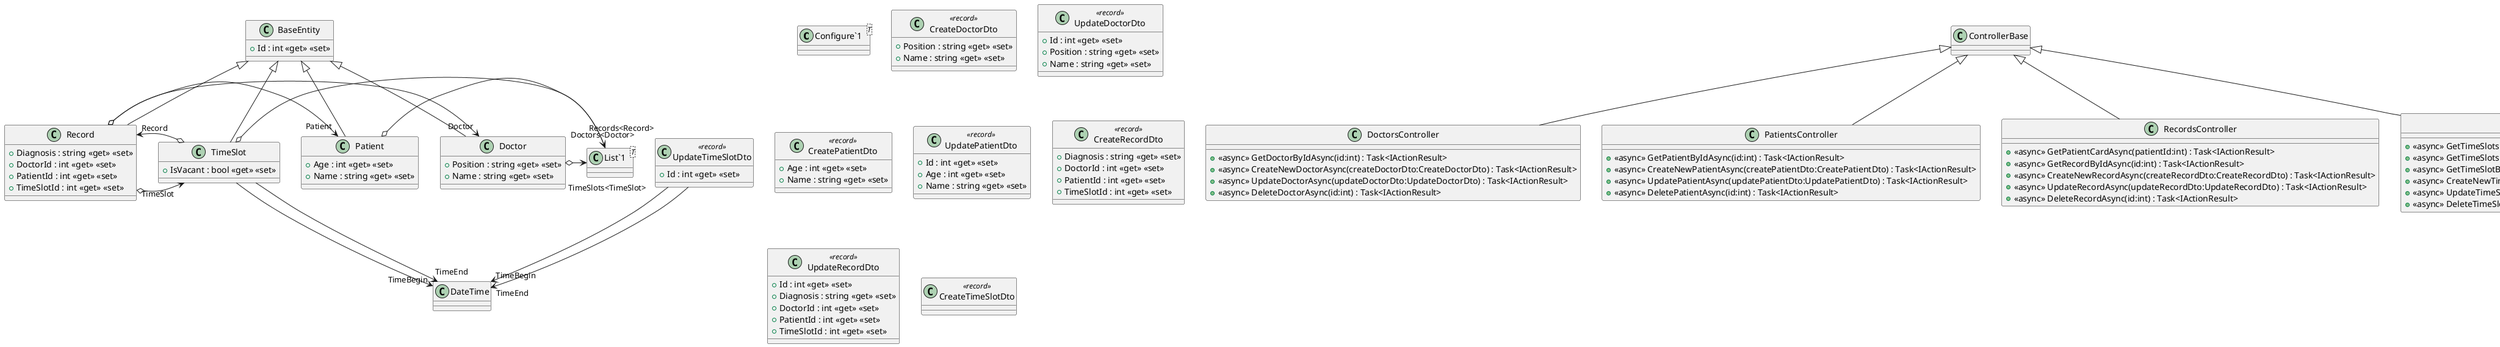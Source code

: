 @startuml
class "Configure`1"<T> {
}
class BaseEntity {
    + Id : int <<get>> <<set>>
}
class Doctor {
    + Position : string <<get>> <<set>>
    + Name : string <<get>> <<set>>
}
class "List`1"<T> {
}
BaseEntity <|-- Doctor
Doctor o-> "TimeSlots<TimeSlot>" "List`1"
class Patient {
    + Age : int <<get>> <<set>>
    + Name : string <<get>> <<set>>
}
class "List`1"<T> {
}
BaseEntity <|-- Patient
Patient o-> "Records<Record>" "List`1"
class Record {
    + Diagnosis : string <<get>> <<set>>
    + DoctorId : int <<get>> <<set>>
    + PatientId : int <<get>> <<set>>
    + TimeSlotId : int <<get>> <<set>>
}
BaseEntity <|-- Record
Record o-> "Doctor" Doctor
Record o-> "Patient" Patient
Record o-> "TimeSlot" TimeSlot
class TimeSlot {
    + IsVacant : bool <<get>> <<set>>
}
class "List`1"<T> {
}
BaseEntity <|-- TimeSlot
TimeSlot --> "TimeBegin" DateTime
TimeSlot --> "TimeEnd" DateTime
TimeSlot o-> "Doctors<Doctor>" "List`1"
TimeSlot o-> "Record" Record
class CreateDoctorDto <<record>> {
    + Position : string <<get>> <<set>>
    + Name : string <<get>> <<set>>
}
class UpdateDoctorDto <<record>> {
    + Id : int <<get>> <<set>>
    + Position : string <<get>> <<set>>
    + Name : string <<get>> <<set>>
}
class CreatePatientDto <<record>> {
    + Age : int <<get>> <<set>>
    + Name : string <<get>> <<set>>
}
class UpdatePatientDto <<record>> {
    + Id : int <<get>> <<set>>
    + Age : int <<get>> <<set>>
    + Name : string <<get>> <<set>>
}
class CreateRecordDto <<record>> {
    + Diagnosis : string <<get>> <<set>>
    + DoctorId : int <<get>> <<set>>
    + PatientId : int <<get>> <<set>>
    + TimeSlotId : int <<get>> <<set>>
}
class UpdateRecordDto <<record>> {
    + Id : int <<get>> <<set>>
    + Diagnosis : string <<get>> <<set>>
    + DoctorId : int <<get>> <<set>>
    + PatientId : int <<get>> <<set>>
    + TimeSlotId : int <<get>> <<set>>
}
class CreateTimeSlotDto <<record>> {
}
class UpdateTimeSlotDto <<record>> {
    + Id : int <<get>> <<set>>
}
UpdateTimeSlotDto --> "TimeBegin" DateTime
UpdateTimeSlotDto --> "TimeEnd" DateTime
class DoctorsController {
    + <<async>> GetDoctorByIdAsync(id:int) : Task<IActionResult>
    + <<async>> CreateNewDoctorAsync(createDoctorDto:CreateDoctorDto) : Task<IActionResult>
    + <<async>> UpdateDoctorAsync(updateDoctorDto:UpdateDoctorDto) : Task<IActionResult>
    + <<async>> DeleteDoctorAsync(id:int) : Task<IActionResult>
}
ControllerBase <|-- DoctorsController
class PatientsController {
    + <<async>> GetPatientByIdAsync(id:int) : Task<IActionResult>
    + <<async>> CreateNewPatientAsync(createPatientDto:CreatePatientDto) : Task<IActionResult>
    + <<async>> UpdatePatientAsync(updatePatientDto:UpdatePatientDto) : Task<IActionResult>
    + <<async>> DeletePatientAsync(id:int) : Task<IActionResult>
}
ControllerBase <|-- PatientsController
class RecordsController {
    + <<async>> GetPatientCardAsync(patientId:int) : Task<IActionResult>
    + <<async>> GetRecordByIdAsync(id:int) : Task<IActionResult>
    + <<async>> CreateNewRecordAsync(createRecordDto:CreateRecordDto) : Task<IActionResult>
    + <<async>> UpdateRecordAsync(updateRecordDto:UpdateRecordDto) : Task<IActionResult>
    + <<async>> DeleteRecordAsync(id:int) : Task<IActionResult>
}
ControllerBase <|-- RecordsController
class TimeSlotsController {
    + <<async>> GetTimeSlotsByDoctorsSpecialityAsync(speciality:string) : Task<IActionResult>
    + <<async>> GetTimeSlotsByDoctorAsync(doctorId:int) : Task<IActionResult>
    + <<async>> GetTimeSlotByIdAsync(id:int) : Task<IActionResult>
    + <<async>> CreateNewTimeSlotAsync(createTimeSlotDto:CreateTimeSlotDto) : Task<IActionResult>
    + <<async>> UpdateTimeSlotAsync(updateTimeSlotDto:UpdateTimeSlotDto) : Task<IActionResult>
    + <<async>> DeleteTimeSlotAsync(id:int) : Task<IActionResult>
}
ControllerBase <|-- TimeSlotsController
@enduml

